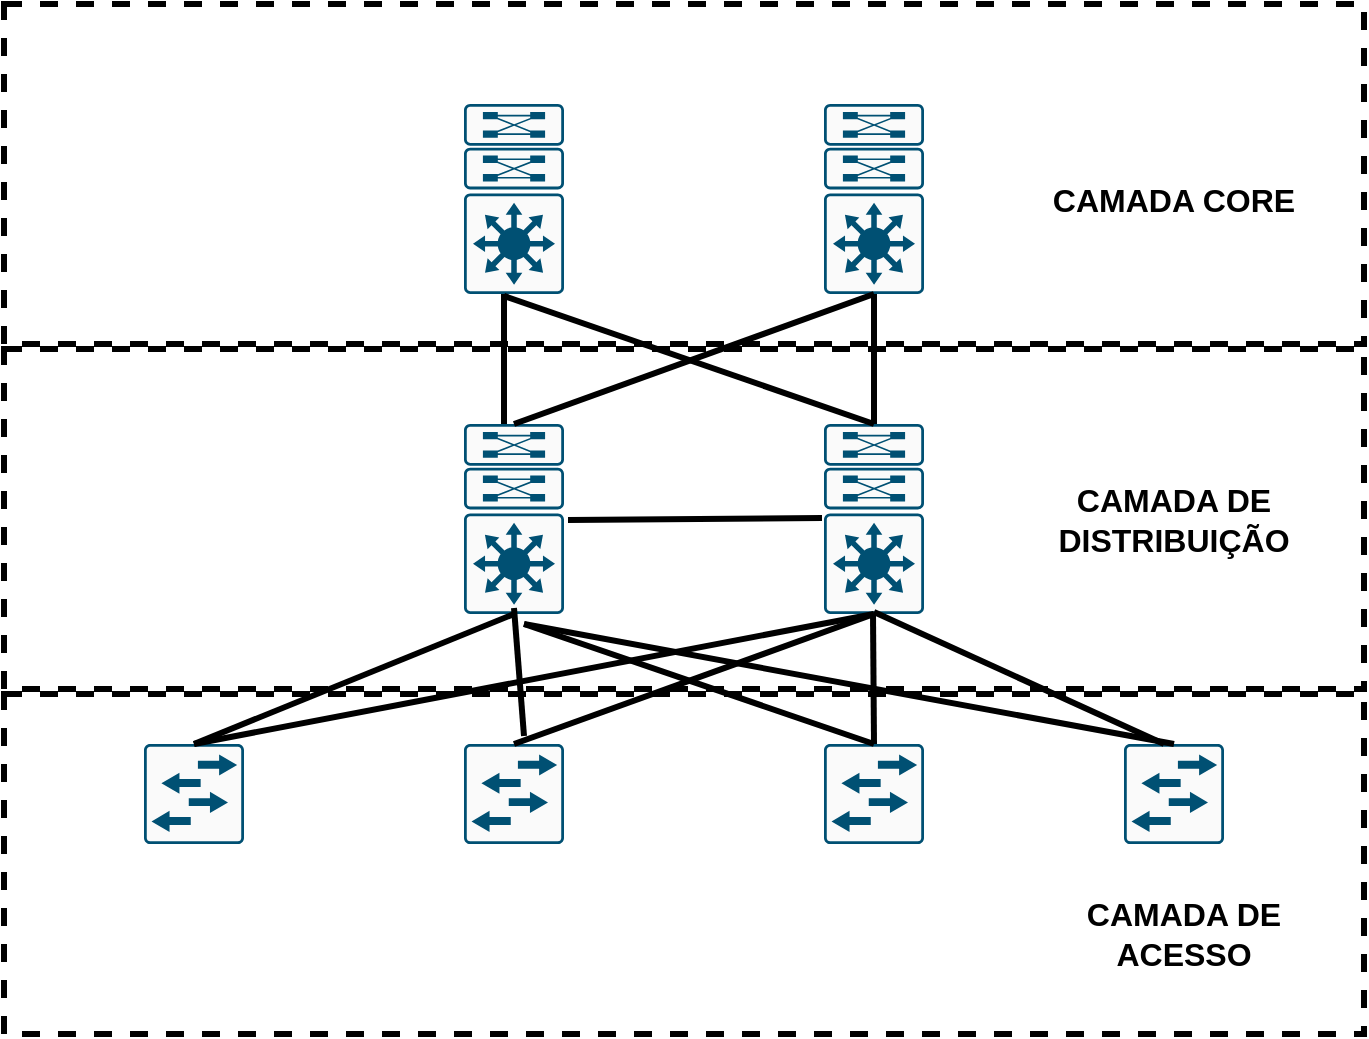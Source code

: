 <mxfile version="24.0.5" type="device">
  <diagram name="Página-1" id="guBTHNMBmxLYjraFvwUR">
    <mxGraphModel dx="2021" dy="716" grid="1" gridSize="10" guides="1" tooltips="1" connect="1" arrows="1" fold="1" page="1" pageScale="1" pageWidth="827" pageHeight="1169" math="0" shadow="0">
      <root>
        <mxCell id="0" />
        <mxCell id="1" parent="0" />
        <mxCell id="Ns3A80g3xlJKeHbtDC6_-26" value="" style="rounded=0;whiteSpace=wrap;html=1;dashed=1;strokeWidth=3;" vertex="1" parent="1">
          <mxGeometry y="415" width="680" height="170" as="geometry" />
        </mxCell>
        <mxCell id="Ns3A80g3xlJKeHbtDC6_-25" value="" style="rounded=0;whiteSpace=wrap;html=1;dashed=1;strokeWidth=3;" vertex="1" parent="1">
          <mxGeometry y="242.5" width="680" height="170" as="geometry" />
        </mxCell>
        <mxCell id="Ns3A80g3xlJKeHbtDC6_-24" value="" style="rounded=0;whiteSpace=wrap;html=1;dashed=1;strokeWidth=3;" vertex="1" parent="1">
          <mxGeometry y="70" width="680" height="170" as="geometry" />
        </mxCell>
        <mxCell id="Ns3A80g3xlJKeHbtDC6_-2" value="" style="sketch=0;points=[[0.015,0.015,0],[0.985,0.015,0],[0.985,0.985,0],[0.015,0.985,0],[0.25,0,0],[0.5,0,0],[0.75,0,0],[1,0.25,0],[1,0.5,0],[1,0.75,0],[0.75,1,0],[0.5,1,0],[0.25,1,0],[0,0.75,0],[0,0.5,0],[0,0.25,0]];verticalLabelPosition=bottom;html=1;verticalAlign=top;aspect=fixed;align=center;pointerEvents=1;shape=mxgraph.cisco19.rect;prIcon=l3_switch_with_dual_supervisor;fillColor=#FAFAFA;strokeColor=#005073;" vertex="1" parent="1">
          <mxGeometry x="410" y="120" width="50" height="95" as="geometry" />
        </mxCell>
        <mxCell id="Ns3A80g3xlJKeHbtDC6_-3" value="" style="sketch=0;points=[[0.015,0.015,0],[0.985,0.015,0],[0.985,0.985,0],[0.015,0.985,0],[0.25,0,0],[0.5,0,0],[0.75,0,0],[1,0.25,0],[1,0.5,0],[1,0.75,0],[0.75,1,0],[0.5,1,0],[0.25,1,0],[0,0.75,0],[0,0.5,0],[0,0.25,0]];verticalLabelPosition=bottom;html=1;verticalAlign=top;aspect=fixed;align=center;pointerEvents=1;shape=mxgraph.cisco19.rect;prIcon=l3_switch_with_dual_supervisor;fillColor=#FAFAFA;strokeColor=#005073;" vertex="1" parent="1">
          <mxGeometry x="230" y="120" width="50" height="95" as="geometry" />
        </mxCell>
        <mxCell id="Ns3A80g3xlJKeHbtDC6_-5" value="" style="sketch=0;points=[[0.015,0.015,0],[0.985,0.015,0],[0.985,0.985,0],[0.015,0.985,0],[0.25,0,0],[0.5,0,0],[0.75,0,0],[1,0.25,0],[1,0.5,0],[1,0.75,0],[0.75,1,0],[0.5,1,0],[0.25,1,0],[0,0.75,0],[0,0.5,0],[0,0.25,0]];verticalLabelPosition=bottom;html=1;verticalAlign=top;aspect=fixed;align=center;pointerEvents=1;shape=mxgraph.cisco19.rect;prIcon=l3_switch_with_dual_supervisor;fillColor=#FAFAFA;strokeColor=#005073;" vertex="1" parent="1">
          <mxGeometry x="410" y="280" width="50" height="95" as="geometry" />
        </mxCell>
        <mxCell id="Ns3A80g3xlJKeHbtDC6_-6" value="" style="sketch=0;points=[[0.015,0.015,0],[0.985,0.015,0],[0.985,0.985,0],[0.015,0.985,0],[0.25,0,0],[0.5,0,0],[0.75,0,0],[1,0.25,0],[1,0.5,0],[1,0.75,0],[0.75,1,0],[0.5,1,0],[0.25,1,0],[0,0.75,0],[0,0.5,0],[0,0.25,0]];verticalLabelPosition=bottom;html=1;verticalAlign=top;aspect=fixed;align=center;pointerEvents=1;shape=mxgraph.cisco19.rect;prIcon=l3_switch_with_dual_supervisor;fillColor=#FAFAFA;strokeColor=#005073;" vertex="1" parent="1">
          <mxGeometry x="230" y="280" width="50" height="95" as="geometry" />
        </mxCell>
        <mxCell id="Ns3A80g3xlJKeHbtDC6_-7" value="" style="sketch=0;points=[[0.015,0.015,0],[0.985,0.015,0],[0.985,0.985,0],[0.015,0.985,0],[0.25,0,0],[0.5,0,0],[0.75,0,0],[1,0.25,0],[1,0.5,0],[1,0.75,0],[0.75,1,0],[0.5,1,0],[0.25,1,0],[0,0.75,0],[0,0.5,0],[0,0.25,0]];verticalLabelPosition=bottom;html=1;verticalAlign=top;aspect=fixed;align=center;pointerEvents=1;shape=mxgraph.cisco19.rect;prIcon=l2_switch;fillColor=#FAFAFA;strokeColor=#005073;" vertex="1" parent="1">
          <mxGeometry x="70" y="440" width="50" height="50" as="geometry" />
        </mxCell>
        <mxCell id="Ns3A80g3xlJKeHbtDC6_-8" value="" style="sketch=0;points=[[0.015,0.015,0],[0.985,0.015,0],[0.985,0.985,0],[0.015,0.985,0],[0.25,0,0],[0.5,0,0],[0.75,0,0],[1,0.25,0],[1,0.5,0],[1,0.75,0],[0.75,1,0],[0.5,1,0],[0.25,1,0],[0,0.75,0],[0,0.5,0],[0,0.25,0]];verticalLabelPosition=bottom;html=1;verticalAlign=top;aspect=fixed;align=center;pointerEvents=1;shape=mxgraph.cisco19.rect;prIcon=l2_switch;fillColor=#FAFAFA;strokeColor=#005073;" vertex="1" parent="1">
          <mxGeometry x="230" y="440" width="50" height="50" as="geometry" />
        </mxCell>
        <mxCell id="Ns3A80g3xlJKeHbtDC6_-9" value="" style="sketch=0;points=[[0.015,0.015,0],[0.985,0.015,0],[0.985,0.985,0],[0.015,0.985,0],[0.25,0,0],[0.5,0,0],[0.75,0,0],[1,0.25,0],[1,0.5,0],[1,0.75,0],[0.75,1,0],[0.5,1,0],[0.25,1,0],[0,0.75,0],[0,0.5,0],[0,0.25,0]];verticalLabelPosition=bottom;html=1;verticalAlign=top;aspect=fixed;align=center;pointerEvents=1;shape=mxgraph.cisco19.rect;prIcon=l2_switch;fillColor=#FAFAFA;strokeColor=#005073;" vertex="1" parent="1">
          <mxGeometry x="410" y="440" width="50" height="50" as="geometry" />
        </mxCell>
        <mxCell id="Ns3A80g3xlJKeHbtDC6_-10" value="" style="sketch=0;points=[[0.015,0.015,0],[0.985,0.015,0],[0.985,0.985,0],[0.015,0.985,0],[0.25,0,0],[0.5,0,0],[0.75,0,0],[1,0.25,0],[1,0.5,0],[1,0.75,0],[0.75,1,0],[0.5,1,0],[0.25,1,0],[0,0.75,0],[0,0.5,0],[0,0.25,0]];verticalLabelPosition=bottom;html=1;verticalAlign=top;aspect=fixed;align=center;pointerEvents=1;shape=mxgraph.cisco19.rect;prIcon=l2_switch;fillColor=#FAFAFA;strokeColor=#005073;" vertex="1" parent="1">
          <mxGeometry x="560" y="440" width="50" height="50" as="geometry" />
        </mxCell>
        <mxCell id="Ns3A80g3xlJKeHbtDC6_-11" value="" style="endArrow=none;html=1;rounded=0;strokeWidth=3;entryX=-0.06;entryY=0.411;entryDx=0;entryDy=0;entryPerimeter=0;" edge="1" parent="1">
          <mxGeometry width="50" height="50" relative="1" as="geometry">
            <mxPoint x="282" y="327.96" as="sourcePoint" />
            <mxPoint x="409" y="327.005" as="targetPoint" />
          </mxGeometry>
        </mxCell>
        <mxCell id="Ns3A80g3xlJKeHbtDC6_-12" value="" style="endArrow=none;html=1;rounded=0;strokeWidth=3;entryX=0.5;entryY=0;entryDx=0;entryDy=0;entryPerimeter=0;" edge="1" parent="1" target="Ns3A80g3xlJKeHbtDC6_-5">
          <mxGeometry width="50" height="50" relative="1" as="geometry">
            <mxPoint x="250" y="215.96" as="sourcePoint" />
            <mxPoint x="377" y="215.005" as="targetPoint" />
          </mxGeometry>
        </mxCell>
        <mxCell id="Ns3A80g3xlJKeHbtDC6_-13" value="" style="endArrow=none;html=1;rounded=0;strokeWidth=3;entryX=0.5;entryY=0;entryDx=0;entryDy=0;entryPerimeter=0;exitX=0.5;exitY=1;exitDx=0;exitDy=0;exitPerimeter=0;" edge="1" parent="1" source="Ns3A80g3xlJKeHbtDC6_-2" target="Ns3A80g3xlJKeHbtDC6_-5">
          <mxGeometry width="50" height="50" relative="1" as="geometry">
            <mxPoint x="162.5" y="240.0" as="sourcePoint" />
            <mxPoint x="347.5" y="304.04" as="targetPoint" />
          </mxGeometry>
        </mxCell>
        <mxCell id="Ns3A80g3xlJKeHbtDC6_-14" value="" style="endArrow=none;html=1;rounded=0;strokeWidth=3;entryX=0.5;entryY=0;entryDx=0;entryDy=0;entryPerimeter=0;exitX=0.5;exitY=1;exitDx=0;exitDy=0;exitPerimeter=0;" edge="1" parent="1">
          <mxGeometry width="50" height="50" relative="1" as="geometry">
            <mxPoint x="250" y="215" as="sourcePoint" />
            <mxPoint x="250" y="280" as="targetPoint" />
          </mxGeometry>
        </mxCell>
        <mxCell id="Ns3A80g3xlJKeHbtDC6_-15" value="" style="endArrow=none;html=1;rounded=0;strokeWidth=3;entryX=0.5;entryY=0;entryDx=0;entryDy=0;entryPerimeter=0;exitX=0.5;exitY=1;exitDx=0;exitDy=0;exitPerimeter=0;" edge="1" parent="1" source="Ns3A80g3xlJKeHbtDC6_-2" target="Ns3A80g3xlJKeHbtDC6_-6">
          <mxGeometry width="50" height="50" relative="1" as="geometry">
            <mxPoint x="330" y="220" as="sourcePoint" />
            <mxPoint x="330" y="285" as="targetPoint" />
          </mxGeometry>
        </mxCell>
        <mxCell id="Ns3A80g3xlJKeHbtDC6_-16" value="" style="endArrow=none;html=1;rounded=0;strokeWidth=3;exitX=0.5;exitY=1;exitDx=0;exitDy=0;exitPerimeter=0;entryX=0.5;entryY=0;entryDx=0;entryDy=0;entryPerimeter=0;" edge="1" parent="1" source="Ns3A80g3xlJKeHbtDC6_-6" target="Ns3A80g3xlJKeHbtDC6_-7">
          <mxGeometry width="50" height="50" relative="1" as="geometry">
            <mxPoint x="260" y="370" as="sourcePoint" />
            <mxPoint x="100" y="435" as="targetPoint" />
          </mxGeometry>
        </mxCell>
        <mxCell id="Ns3A80g3xlJKeHbtDC6_-17" value="" style="endArrow=none;html=1;rounded=0;strokeWidth=3;exitX=0.5;exitY=1;exitDx=0;exitDy=0;exitPerimeter=0;entryX=0.5;entryY=0;entryDx=0;entryDy=0;entryPerimeter=0;" edge="1" parent="1" source="Ns3A80g3xlJKeHbtDC6_-5" target="Ns3A80g3xlJKeHbtDC6_-7">
          <mxGeometry width="50" height="50" relative="1" as="geometry">
            <mxPoint x="265" y="385" as="sourcePoint" />
            <mxPoint x="105" y="450" as="targetPoint" />
          </mxGeometry>
        </mxCell>
        <mxCell id="Ns3A80g3xlJKeHbtDC6_-18" value="" style="endArrow=none;html=1;rounded=0;strokeWidth=3;entryX=0.5;entryY=0;entryDx=0;entryDy=0;entryPerimeter=0;exitX=0.5;exitY=1;exitDx=0;exitDy=0;exitPerimeter=0;" edge="1" parent="1" source="Ns3A80g3xlJKeHbtDC6_-5" target="Ns3A80g3xlJKeHbtDC6_-8">
          <mxGeometry width="50" height="50" relative="1" as="geometry">
            <mxPoint x="430" y="380" as="sourcePoint" />
            <mxPoint x="105" y="450" as="targetPoint" />
          </mxGeometry>
        </mxCell>
        <mxCell id="Ns3A80g3xlJKeHbtDC6_-19" value="" style="endArrow=none;html=1;rounded=0;strokeWidth=3;entryX=0.6;entryY=-0.12;entryDx=0;entryDy=0;entryPerimeter=0;exitX=0.5;exitY=0.947;exitDx=0;exitDy=0;exitPerimeter=0;" edge="1" parent="1">
          <mxGeometry width="50" height="50" relative="1" as="geometry">
            <mxPoint x="255" y="371.965" as="sourcePoint" />
            <mxPoint x="260" y="436" as="targetPoint" />
          </mxGeometry>
        </mxCell>
        <mxCell id="Ns3A80g3xlJKeHbtDC6_-20" value="" style="endArrow=none;html=1;rounded=0;strokeWidth=3;exitX=0.5;exitY=0.947;exitDx=0;exitDy=0;exitPerimeter=0;entryX=0.5;entryY=0;entryDx=0;entryDy=0;entryPerimeter=0;" edge="1" parent="1" target="Ns3A80g3xlJKeHbtDC6_-9">
          <mxGeometry width="50" height="50" relative="1" as="geometry">
            <mxPoint x="434.5" y="375.005" as="sourcePoint" />
            <mxPoint x="435" y="433" as="targetPoint" />
          </mxGeometry>
        </mxCell>
        <mxCell id="Ns3A80g3xlJKeHbtDC6_-21" value="" style="endArrow=none;html=1;rounded=0;strokeWidth=3;exitX=0.6;exitY=0.947;exitDx=0;exitDy=0;exitPerimeter=0;" edge="1" parent="1">
          <mxGeometry width="50" height="50" relative="1" as="geometry">
            <mxPoint x="435" y="373.965" as="sourcePoint" />
            <mxPoint x="580" y="440" as="targetPoint" />
          </mxGeometry>
        </mxCell>
        <mxCell id="Ns3A80g3xlJKeHbtDC6_-22" value="" style="endArrow=none;html=1;rounded=0;strokeWidth=3;entryX=0.5;entryY=0;entryDx=0;entryDy=0;entryPerimeter=0;" edge="1" parent="1" target="Ns3A80g3xlJKeHbtDC6_-10">
          <mxGeometry width="50" height="50" relative="1" as="geometry">
            <mxPoint x="260" y="380" as="sourcePoint" />
            <mxPoint x="590" y="454" as="targetPoint" />
          </mxGeometry>
        </mxCell>
        <mxCell id="Ns3A80g3xlJKeHbtDC6_-23" value="" style="endArrow=none;html=1;rounded=0;strokeWidth=3;entryX=0.5;entryY=0;entryDx=0;entryDy=0;entryPerimeter=0;" edge="1" parent="1" target="Ns3A80g3xlJKeHbtDC6_-9">
          <mxGeometry width="50" height="50" relative="1" as="geometry">
            <mxPoint x="260" y="380" as="sourcePoint" />
            <mxPoint x="445" y="450" as="targetPoint" />
          </mxGeometry>
        </mxCell>
        <mxCell id="Ns3A80g3xlJKeHbtDC6_-27" value="CAMADA CORE" style="text;html=1;strokeColor=none;fillColor=none;align=center;verticalAlign=middle;whiteSpace=wrap;rounded=0;fontSize=16;fontStyle=1" vertex="1" parent="1">
          <mxGeometry x="500" y="152.5" width="170" height="30" as="geometry" />
        </mxCell>
        <mxCell id="Ns3A80g3xlJKeHbtDC6_-28" value="CAMADA DE DISTRIBUIÇÃO" style="text;html=1;strokeColor=none;fillColor=none;align=center;verticalAlign=middle;whiteSpace=wrap;rounded=0;fontSize=16;fontStyle=1" vertex="1" parent="1">
          <mxGeometry x="490" y="312.5" width="190" height="30" as="geometry" />
        </mxCell>
        <mxCell id="Ns3A80g3xlJKeHbtDC6_-29" value="CAMADA DE ACESSO" style="text;html=1;strokeColor=none;fillColor=none;align=center;verticalAlign=middle;whiteSpace=wrap;rounded=0;fontSize=16;fontStyle=1" vertex="1" parent="1">
          <mxGeometry x="510" y="520" width="160" height="30" as="geometry" />
        </mxCell>
      </root>
    </mxGraphModel>
  </diagram>
</mxfile>
